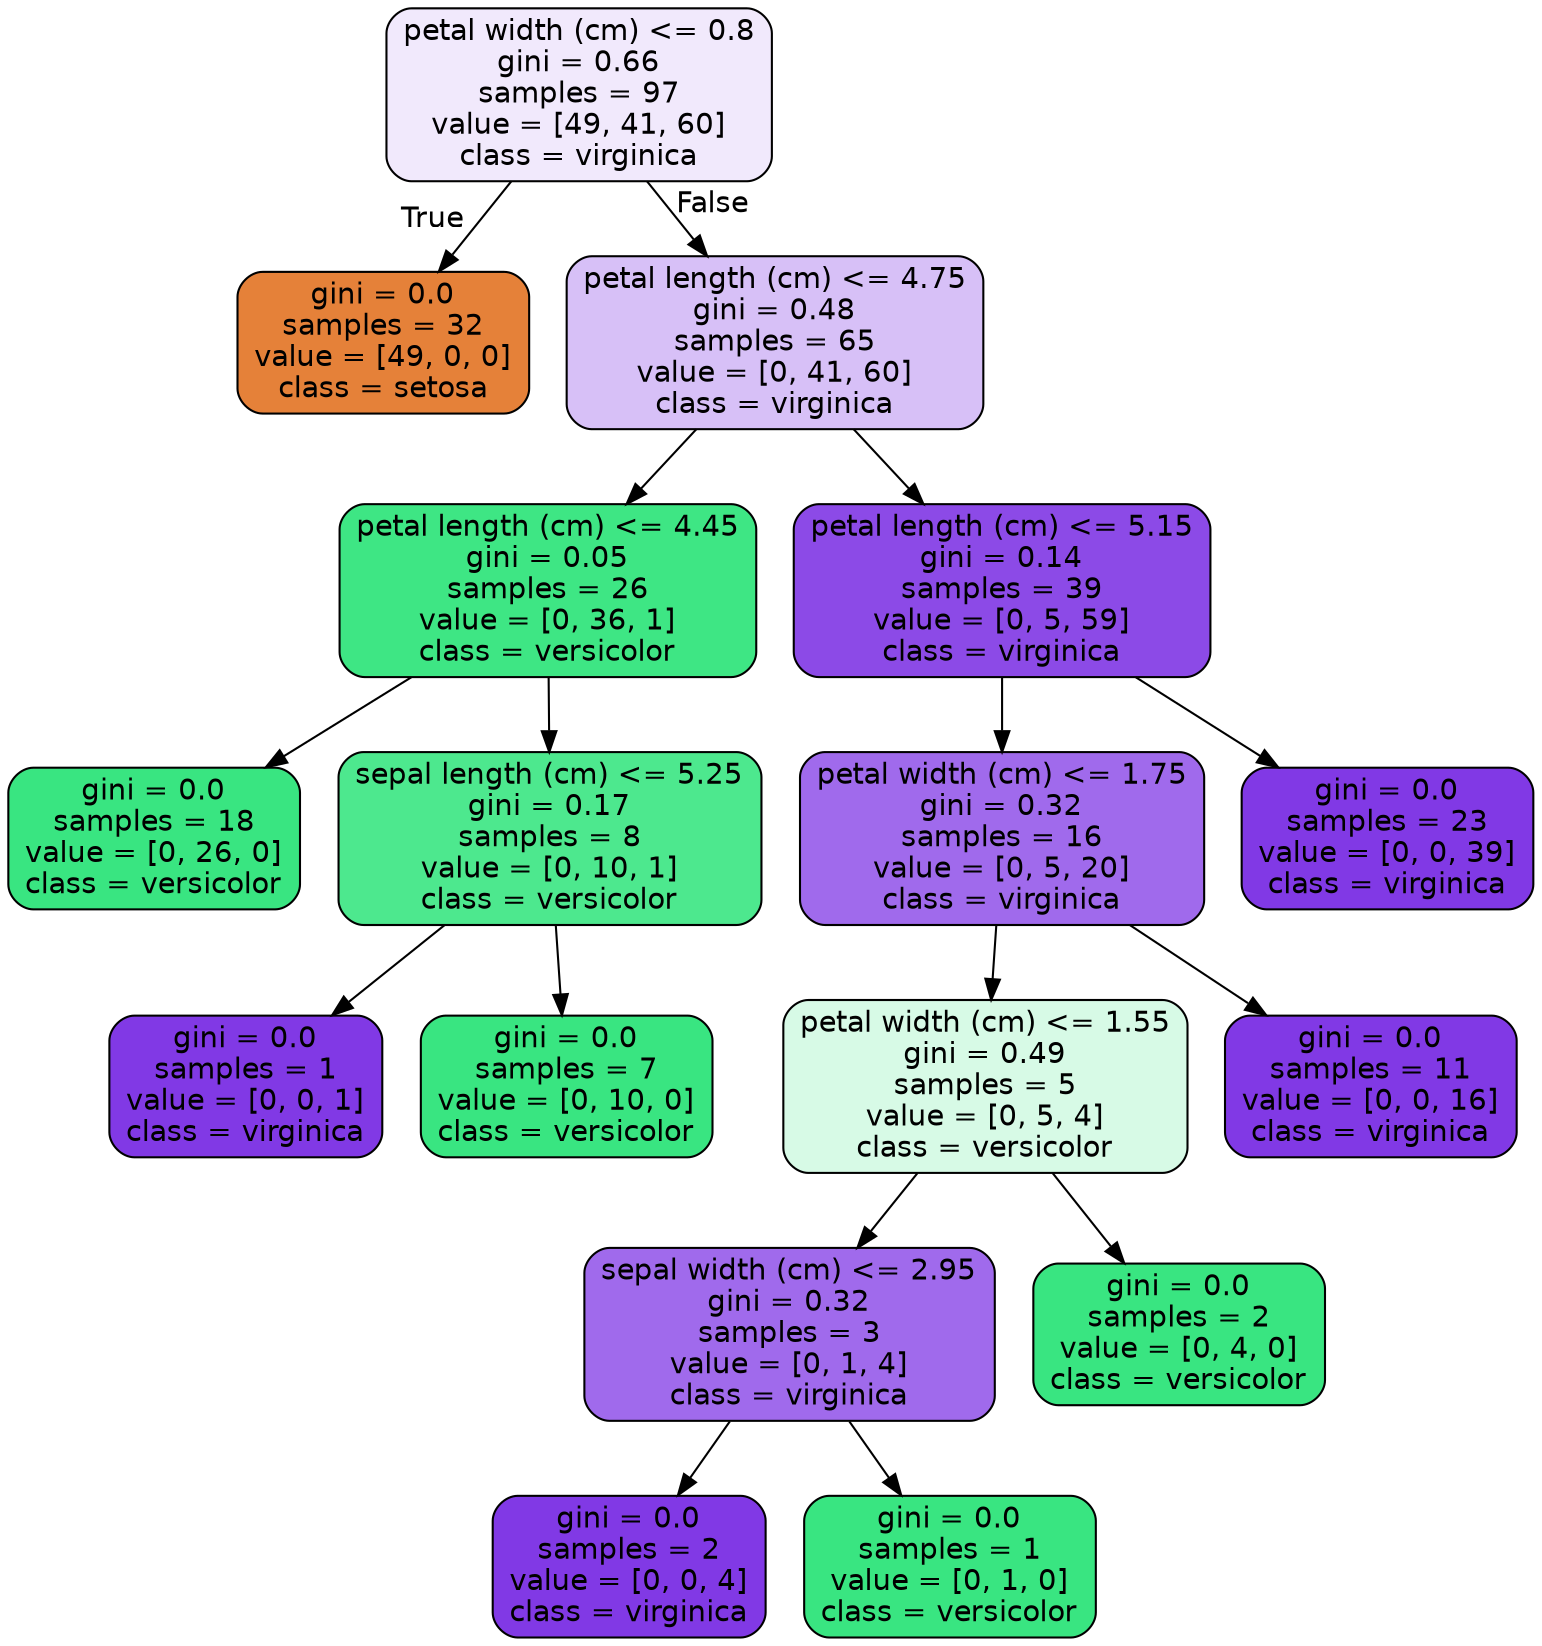 digraph Tree {
node [shape=box, style="filled, rounded", color="black", fontname=helvetica] ;
edge [fontname=helvetica] ;
0 [label="petal width (cm) <= 0.8\ngini = 0.66\nsamples = 97\nvalue = [49, 41, 60]\nclass = virginica", fillcolor="#f1e9fc"] ;
1 [label="gini = 0.0\nsamples = 32\nvalue = [49, 0, 0]\nclass = setosa", fillcolor="#e58139"] ;
0 -> 1 [labeldistance=2.5, labelangle=45, headlabel="True"] ;
2 [label="petal length (cm) <= 4.75\ngini = 0.48\nsamples = 65\nvalue = [0, 41, 60]\nclass = virginica", fillcolor="#d7c0f7"] ;
0 -> 2 [labeldistance=2.5, labelangle=-45, headlabel="False"] ;
3 [label="petal length (cm) <= 4.45\ngini = 0.05\nsamples = 26\nvalue = [0, 36, 1]\nclass = versicolor", fillcolor="#3ee684"] ;
2 -> 3 ;
4 [label="gini = 0.0\nsamples = 18\nvalue = [0, 26, 0]\nclass = versicolor", fillcolor="#39e581"] ;
3 -> 4 ;
5 [label="sepal length (cm) <= 5.25\ngini = 0.17\nsamples = 8\nvalue = [0, 10, 1]\nclass = versicolor", fillcolor="#4de88e"] ;
3 -> 5 ;
6 [label="gini = 0.0\nsamples = 1\nvalue = [0, 0, 1]\nclass = virginica", fillcolor="#8139e5"] ;
5 -> 6 ;
7 [label="gini = 0.0\nsamples = 7\nvalue = [0, 10, 0]\nclass = versicolor", fillcolor="#39e581"] ;
5 -> 7 ;
8 [label="petal length (cm) <= 5.15\ngini = 0.14\nsamples = 39\nvalue = [0, 5, 59]\nclass = virginica", fillcolor="#8c4ae7"] ;
2 -> 8 ;
9 [label="petal width (cm) <= 1.75\ngini = 0.32\nsamples = 16\nvalue = [0, 5, 20]\nclass = virginica", fillcolor="#a06aec"] ;
8 -> 9 ;
10 [label="petal width (cm) <= 1.55\ngini = 0.49\nsamples = 5\nvalue = [0, 5, 4]\nclass = versicolor", fillcolor="#d7fae6"] ;
9 -> 10 ;
11 [label="sepal width (cm) <= 2.95\ngini = 0.32\nsamples = 3\nvalue = [0, 1, 4]\nclass = virginica", fillcolor="#a06aec"] ;
10 -> 11 ;
12 [label="gini = 0.0\nsamples = 2\nvalue = [0, 0, 4]\nclass = virginica", fillcolor="#8139e5"] ;
11 -> 12 ;
13 [label="gini = 0.0\nsamples = 1\nvalue = [0, 1, 0]\nclass = versicolor", fillcolor="#39e581"] ;
11 -> 13 ;
14 [label="gini = 0.0\nsamples = 2\nvalue = [0, 4, 0]\nclass = versicolor", fillcolor="#39e581"] ;
10 -> 14 ;
15 [label="gini = 0.0\nsamples = 11\nvalue = [0, 0, 16]\nclass = virginica", fillcolor="#8139e5"] ;
9 -> 15 ;
16 [label="gini = 0.0\nsamples = 23\nvalue = [0, 0, 39]\nclass = virginica", fillcolor="#8139e5"] ;
8 -> 16 ;
}
